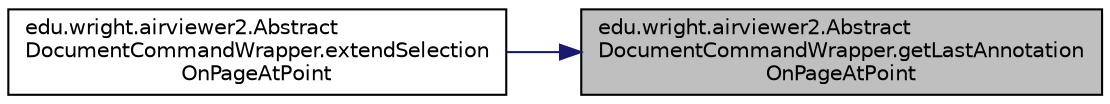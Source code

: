 digraph "edu.wright.airviewer2.AbstractDocumentCommandWrapper.getLastAnnotationOnPageAtPoint"
{
 // LATEX_PDF_SIZE
  edge [fontname="Helvetica",fontsize="10",labelfontname="Helvetica",labelfontsize="10"];
  node [fontname="Helvetica",fontsize="10",shape=record];
  rankdir="RL";
  Node2 [label="edu.wright.airviewer2.Abstract\lDocumentCommandWrapper.getLastAnnotation\lOnPageAtPoint",height=0.2,width=0.4,color="black", fillcolor="grey75", style="filled", fontcolor="black",tooltip=" "];
  Node2 -> Node3 [dir="back",color="midnightblue",fontsize="10",style="solid",fontname="Helvetica"];
  Node3 [label="edu.wright.airviewer2.Abstract\lDocumentCommandWrapper.extendSelection\lOnPageAtPoint",height=0.2,width=0.4,color="black", fillcolor="white", style="filled",URL="$classedu_1_1wright_1_1airviewer2_1_1_abstract_document_command_wrapper_a53fc0fab603987c04828d9f64dba1bd3.html#a53fc0fab603987c04828d9f64dba1bd3",tooltip=" "];
}

